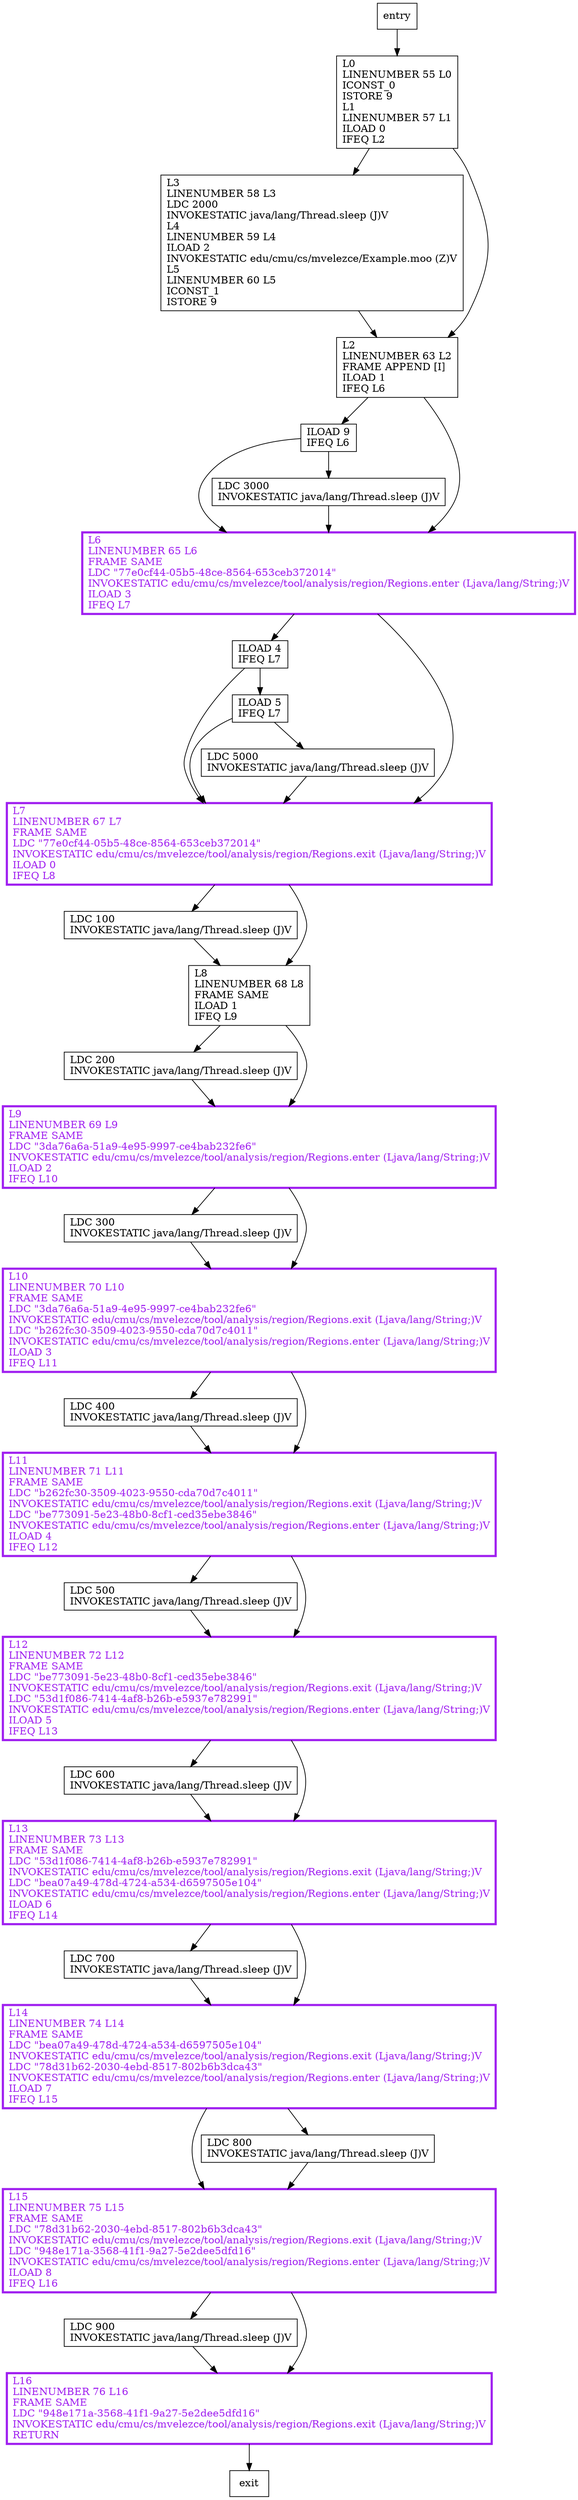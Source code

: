 digraph foo {
node [shape=record];
1033917063 [label="LDC 200\lINVOKESTATIC java/lang/Thread.sleep (J)V\l"];
18179709 [label="LDC 300\lINVOKESTATIC java/lang/Thread.sleep (J)V\l"];
1677207406 [label="LDC 500\lINVOKESTATIC java/lang/Thread.sleep (J)V\l"];
1301987508 [label="ILOAD 4\lIFEQ L7\l"];
1651667865 [label="L7\lLINENUMBER 67 L7\lFRAME SAME\lLDC \"77e0cf44-05b5-48ce-8564-653ceb372014\"\lINVOKESTATIC edu/cmu/cs/mvelezce/tool/analysis/region/Regions.exit (Ljava/lang/String;)V\lILOAD 0\lIFEQ L8\l"];
765826899 [label="L0\lLINENUMBER 55 L0\lICONST_0\lISTORE 9\lL1\lLINENUMBER 57 L1\lILOAD 0\lIFEQ L2\l"];
1753150176 [label="LDC 100\lINVOKESTATIC java/lang/Thread.sleep (J)V\l"];
1290272762 [label="LDC 400\lINVOKESTATIC java/lang/Thread.sleep (J)V\l"];
1305486145 [label="LDC 900\lINVOKESTATIC java/lang/Thread.sleep (J)V\l"];
509832867 [label="L10\lLINENUMBER 70 L10\lFRAME SAME\lLDC \"3da76a6a-51a9-4e95-9997-ce4bab232fe6\"\lINVOKESTATIC edu/cmu/cs/mvelezce/tool/analysis/region/Regions.exit (Ljava/lang/String;)V\lLDC \"b262fc30-3509-4023-9550-cda70d7c4011\"\lINVOKESTATIC edu/cmu/cs/mvelezce/tool/analysis/region/Regions.enter (Ljava/lang/String;)V\lILOAD 3\lIFEQ L11\l"];
333034015 [label="ILOAD 9\lIFEQ L6\l"];
1979787155 [label="L15\lLINENUMBER 75 L15\lFRAME SAME\lLDC \"78d31b62-2030-4ebd-8517-802b6b3dca43\"\lINVOKESTATIC edu/cmu/cs/mvelezce/tool/analysis/region/Regions.exit (Ljava/lang/String;)V\lLDC \"948e171a-3568-41f1-9a27-5e2dee5dfd16\"\lINVOKESTATIC edu/cmu/cs/mvelezce/tool/analysis/region/Regions.enter (Ljava/lang/String;)V\lILOAD 8\lIFEQ L16\l"];
1937380187 [label="L8\lLINENUMBER 68 L8\lFRAME SAME\lILOAD 1\lIFEQ L9\l"];
1936502650 [label="L11\lLINENUMBER 71 L11\lFRAME SAME\lLDC \"b262fc30-3509-4023-9550-cda70d7c4011\"\lINVOKESTATIC edu/cmu/cs/mvelezce/tool/analysis/region/Regions.exit (Ljava/lang/String;)V\lLDC \"be773091-5e23-48b0-8cf1-ced35ebe3846\"\lINVOKESTATIC edu/cmu/cs/mvelezce/tool/analysis/region/Regions.enter (Ljava/lang/String;)V\lILOAD 4\lIFEQ L12\l"];
101874302 [label="LDC 600\lINVOKESTATIC java/lang/Thread.sleep (J)V\l"];
1307950260 [label="L3\lLINENUMBER 58 L3\lLDC 2000\lINVOKESTATIC java/lang/Thread.sleep (J)V\lL4\lLINENUMBER 59 L4\lILOAD 2\lINVOKESTATIC edu/cmu/cs/mvelezce/Example.moo (Z)V\lL5\lLINENUMBER 60 L5\lICONST_1\lISTORE 9\l"];
1231006815 [label="LDC 700\lINVOKESTATIC java/lang/Thread.sleep (J)V\l"];
319670866 [label="ILOAD 5\lIFEQ L7\l"];
315072539 [label="L6\lLINENUMBER 65 L6\lFRAME SAME\lLDC \"77e0cf44-05b5-48ce-8564-653ceb372014\"\lINVOKESTATIC edu/cmu/cs/mvelezce/tool/analysis/region/Regions.enter (Ljava/lang/String;)V\lILOAD 3\lIFEQ L7\l"];
42102625 [label="LDC 3000\lINVOKESTATIC java/lang/Thread.sleep (J)V\l"];
1666544295 [label="LDC 800\lINVOKESTATIC java/lang/Thread.sleep (J)V\l"];
2044282225 [label="L16\lLINENUMBER 76 L16\lFRAME SAME\lLDC \"948e171a-3568-41f1-9a27-5e2dee5dfd16\"\lINVOKESTATIC edu/cmu/cs/mvelezce/tool/analysis/region/Regions.exit (Ljava/lang/String;)V\lRETURN\l"];
1232373427 [label="L12\lLINENUMBER 72 L12\lFRAME SAME\lLDC \"be773091-5e23-48b0-8cf1-ced35ebe3846\"\lINVOKESTATIC edu/cmu/cs/mvelezce/tool/analysis/region/Regions.exit (Ljava/lang/String;)V\lLDC \"53d1f086-7414-4af8-b26b-e5937e782991\"\lINVOKESTATIC edu/cmu/cs/mvelezce/tool/analysis/region/Regions.enter (Ljava/lang/String;)V\lILOAD 5\lIFEQ L13\l"];
1979274004 [label="L13\lLINENUMBER 73 L13\lFRAME SAME\lLDC \"53d1f086-7414-4af8-b26b-e5937e782991\"\lINVOKESTATIC edu/cmu/cs/mvelezce/tool/analysis/region/Regions.exit (Ljava/lang/String;)V\lLDC \"bea07a49-478d-4724-a534-d6597505e104\"\lINVOKESTATIC edu/cmu/cs/mvelezce/tool/analysis/region/Regions.enter (Ljava/lang/String;)V\lILOAD 6\lIFEQ L14\l"];
90346768 [label="L2\lLINENUMBER 63 L2\lFRAME APPEND [I]\lILOAD 1\lIFEQ L6\l"];
366803687 [label="L9\lLINENUMBER 69 L9\lFRAME SAME\lLDC \"3da76a6a-51a9-4e95-9997-ce4bab232fe6\"\lINVOKESTATIC edu/cmu/cs/mvelezce/tool/analysis/region/Regions.enter (Ljava/lang/String;)V\lILOAD 2\lIFEQ L10\l"];
40191541 [label="LDC 5000\lINVOKESTATIC java/lang/Thread.sleep (J)V\l"];
1807623441 [label="L14\lLINENUMBER 74 L14\lFRAME SAME\lLDC \"bea07a49-478d-4724-a534-d6597505e104\"\lINVOKESTATIC edu/cmu/cs/mvelezce/tool/analysis/region/Regions.exit (Ljava/lang/String;)V\lLDC \"78d31b62-2030-4ebd-8517-802b6b3dca43\"\lINVOKESTATIC edu/cmu/cs/mvelezce/tool/analysis/region/Regions.enter (Ljava/lang/String;)V\lILOAD 7\lIFEQ L15\l"];
entry;
exit;
1033917063 -> 366803687;
18179709 -> 509832867;
1677207406 -> 1232373427;
1301987508 -> 319670866;
1301987508 -> 1651667865;
1651667865 -> 1937380187;
1651667865 -> 1753150176;
765826899 -> 90346768;
765826899 -> 1307950260;
1753150176 -> 1937380187;
1290272762 -> 1936502650;
1305486145 -> 2044282225;
509832867 -> 1936502650;
509832867 -> 1290272762;
333034015 -> 315072539;
333034015 -> 42102625;
1979787155 -> 1305486145;
1979787155 -> 2044282225;
1937380187 -> 366803687;
1937380187 -> 1033917063;
1936502650 -> 1677207406;
1936502650 -> 1232373427;
101874302 -> 1979274004;
1307950260 -> 90346768;
1231006815 -> 1807623441;
319670866 -> 1651667865;
319670866 -> 40191541;
315072539 -> 1301987508;
315072539 -> 1651667865;
42102625 -> 315072539;
1666544295 -> 1979787155;
2044282225 -> exit;
1232373427 -> 101874302;
1232373427 -> 1979274004;
1979274004 -> 1231006815;
1979274004 -> 1807623441;
90346768 -> 315072539;
90346768 -> 333034015;
366803687 -> 18179709;
366803687 -> 509832867;
entry -> 765826899;
40191541 -> 1651667865;
1807623441 -> 1666544295;
1807623441 -> 1979787155;
366803687[fontcolor="purple", penwidth=3, color="purple"];
1936502650[fontcolor="purple", penwidth=3, color="purple"];
1651667865[fontcolor="purple", penwidth=3, color="purple"];
315072539[fontcolor="purple", penwidth=3, color="purple"];
2044282225[fontcolor="purple", penwidth=3, color="purple"];
509832867[fontcolor="purple", penwidth=3, color="purple"];
1232373427[fontcolor="purple", penwidth=3, color="purple"];
1807623441[fontcolor="purple", penwidth=3, color="purple"];
1979787155[fontcolor="purple", penwidth=3, color="purple"];
1979274004[fontcolor="purple", penwidth=3, color="purple"];
}
